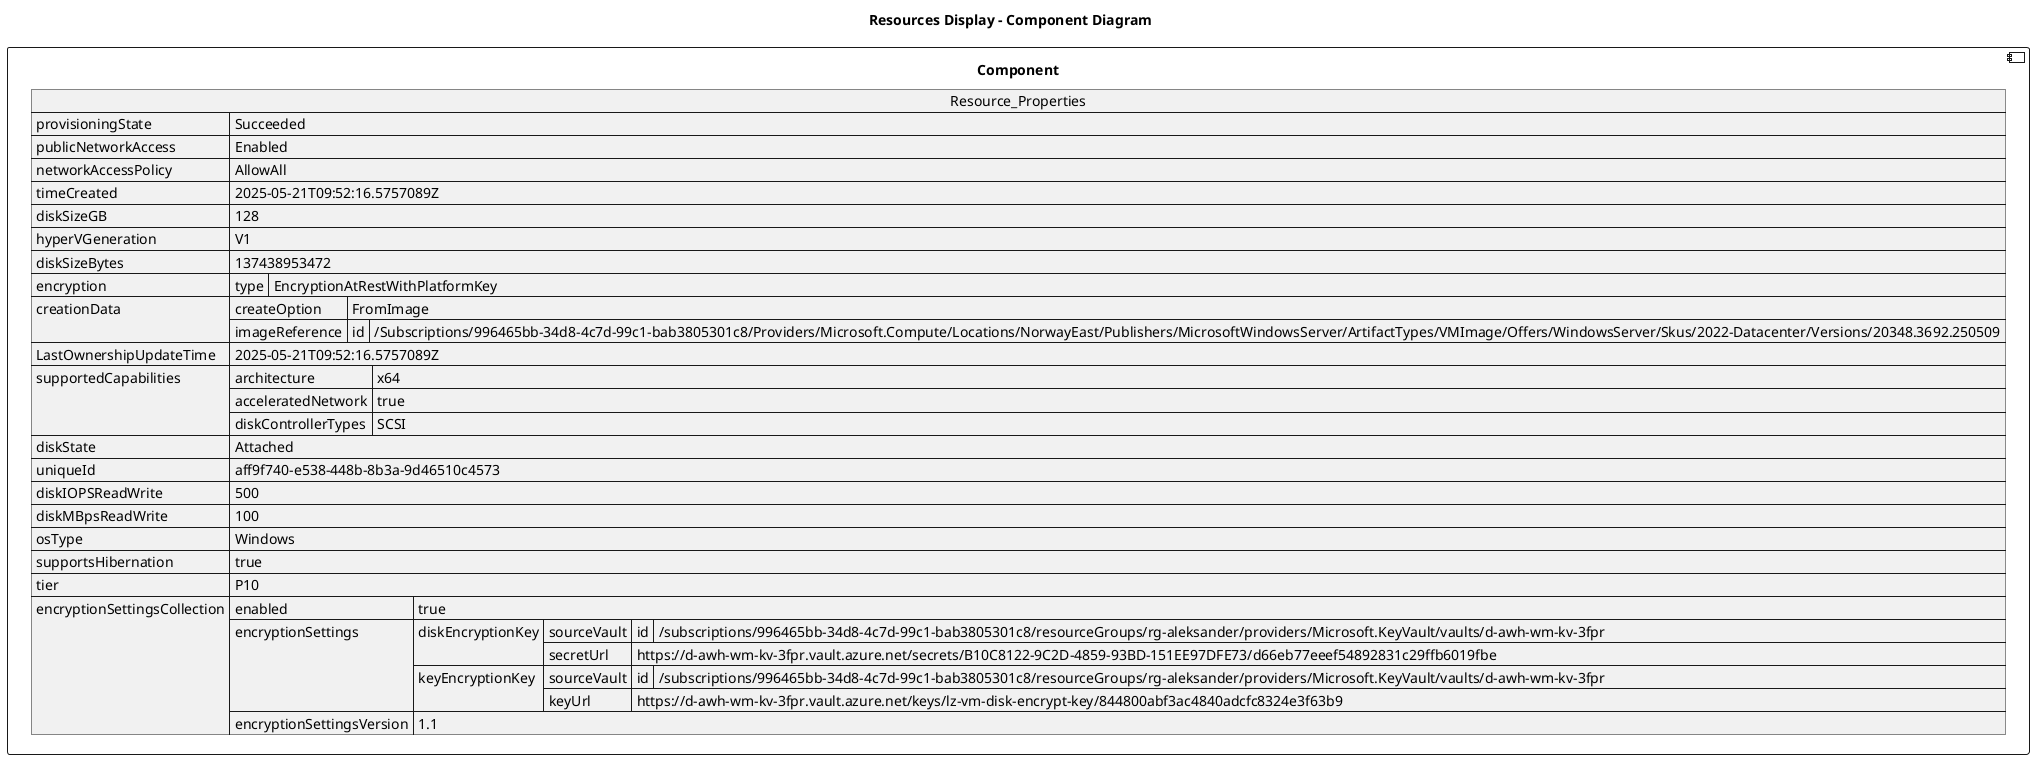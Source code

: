 @startuml

title Resources Display - Component Diagram

component Component {

json  Resource_Properties {
  "provisioningState": "Succeeded",
  "publicNetworkAccess": "Enabled",
  "networkAccessPolicy": "AllowAll",
  "timeCreated": "2025-05-21T09:52:16.5757089Z",
  "diskSizeGB": 128,
  "hyperVGeneration": "V1",
  "diskSizeBytes": 137438953472,
  "encryption": {
    "type": "EncryptionAtRestWithPlatformKey"
  },
  "creationData": {
    "createOption": "FromImage",
    "imageReference": {
      "id": "/Subscriptions/996465bb-34d8-4c7d-99c1-bab3805301c8/Providers/Microsoft.Compute/Locations/NorwayEast/Publishers/MicrosoftWindowsServer/ArtifactTypes/VMImage/Offers/WindowsServer/Skus/2022-Datacenter/Versions/20348.3692.250509"
    }
  },
  "LastOwnershipUpdateTime": "2025-05-21T09:52:16.5757089Z",
  "supportedCapabilities": {
    "architecture": "x64",
    "acceleratedNetwork": true,
    "diskControllerTypes": "SCSI"
  },
  "diskState": "Attached",
  "uniqueId": "aff9f740-e538-448b-8b3a-9d46510c4573",
  "diskIOPSReadWrite": 500,
  "diskMBpsReadWrite": 100,
  "osType": "Windows",
  "supportsHibernation": true,
  "tier": "P10",
  "encryptionSettingsCollection": {
    "enabled": true,
    "encryptionSettings": [
      {
        "diskEncryptionKey": {
          "sourceVault": {
            "id": "/subscriptions/996465bb-34d8-4c7d-99c1-bab3805301c8/resourceGroups/rg-aleksander/providers/Microsoft.KeyVault/vaults/d-awh-wm-kv-3fpr"
          },
          "secretUrl": "https://d-awh-wm-kv-3fpr.vault.azure.net/secrets/B10C8122-9C2D-4859-93BD-151EE97DFE73/d66eb77eeef54892831c29ffb6019fbe"
        },
        "keyEncryptionKey": {
          "sourceVault": {
            "id": "/subscriptions/996465bb-34d8-4c7d-99c1-bab3805301c8/resourceGroups/rg-aleksander/providers/Microsoft.KeyVault/vaults/d-awh-wm-kv-3fpr"
          },
          "keyUrl": "https://d-awh-wm-kv-3fpr.vault.azure.net/keys/lz-vm-disk-encrypt-key/844800abf3ac4840adcfc8324e3f63b9"
        }
      }
    ],
    "encryptionSettingsVersion": "1.1"
  }
}
}
@enduml
